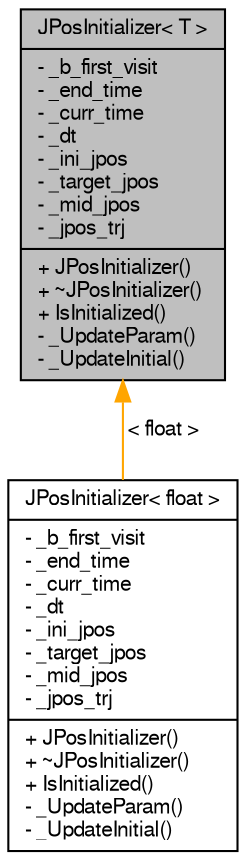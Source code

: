 digraph "JPosInitializer&lt; T &gt;"
{
  edge [fontname="FreeSans",fontsize="10",labelfontname="FreeSans",labelfontsize="10"];
  node [fontname="FreeSans",fontsize="10",shape=record];
  Node1 [label="{JPosInitializer\< T \>\n|- _b_first_visit\l- _end_time\l- _curr_time\l- _dt\l- _ini_jpos\l- _target_jpos\l- _mid_jpos\l- _jpos_trj\l|+ JPosInitializer()\l+ ~JPosInitializer()\l+ IsInitialized()\l- _UpdateParam()\l- _UpdateInitial()\l}",height=0.2,width=0.4,color="black", fillcolor="grey75", style="filled", fontcolor="black"];
  Node1 -> Node2 [dir="back",color="orange",fontsize="10",style="solid",label=" \< float \>" ,fontname="FreeSans"];
  Node2 [label="{JPosInitializer\< float \>\n|- _b_first_visit\l- _end_time\l- _curr_time\l- _dt\l- _ini_jpos\l- _target_jpos\l- _mid_jpos\l- _jpos_trj\l|+ JPosInitializer()\l+ ~JPosInitializer()\l+ IsInitialized()\l- _UpdateParam()\l- _UpdateInitial()\l}",height=0.2,width=0.4,color="black", fillcolor="white", style="filled",URL="$d6/d0e/class_j_pos_initializer.html"];
}
